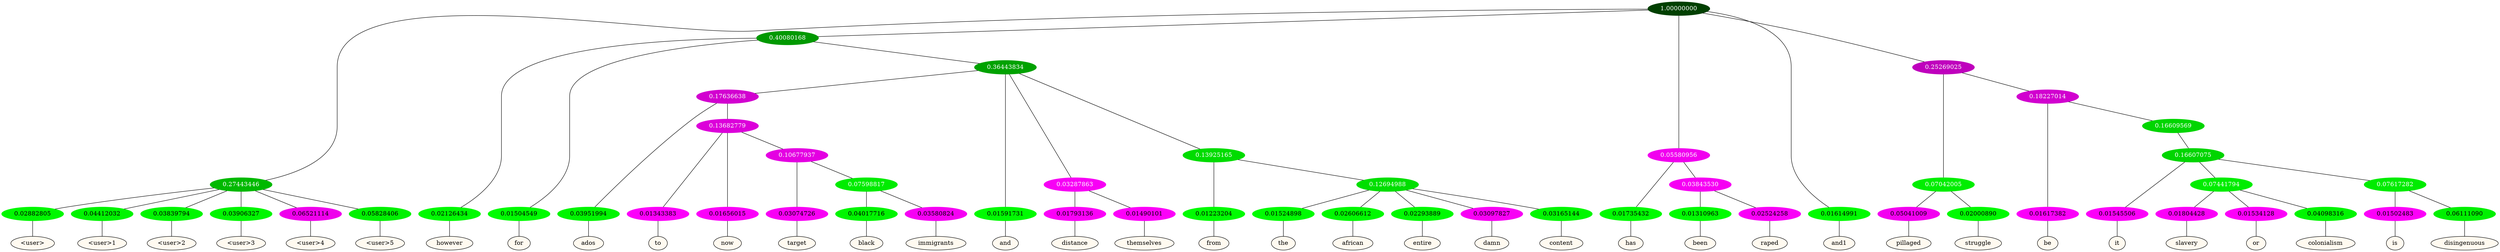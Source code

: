 graph {
	node [format=png height=0.15 nodesep=0.001 ordering=out overlap=prism overlap_scaling=0.01 ranksep=0.001 ratio=0.2 style=filled width=0.15]
	{
		rank=same
		a_w_6 [label="\<user\>" color=black fillcolor=floralwhite style="filled,solid"]
		a_w_7 [label="\<user\>1" color=black fillcolor=floralwhite style="filled,solid"]
		a_w_8 [label="\<user\>2" color=black fillcolor=floralwhite style="filled,solid"]
		a_w_9 [label="\<user\>3" color=black fillcolor=floralwhite style="filled,solid"]
		a_w_10 [label="\<user\>4" color=black fillcolor=floralwhite style="filled,solid"]
		a_w_11 [label="\<user\>5" color=black fillcolor=floralwhite style="filled,solid"]
		a_w_12 [label=however color=black fillcolor=floralwhite style="filled,solid"]
		a_w_13 [label=for color=black fillcolor=floralwhite style="filled,solid"]
		a_w_29 [label=ados color=black fillcolor=floralwhite style="filled,solid"]
		a_w_36 [label=to color=black fillcolor=floralwhite style="filled,solid"]
		a_w_37 [label=now color=black fillcolor=floralwhite style="filled,solid"]
		a_w_47 [label=target color=black fillcolor=floralwhite style="filled,solid"]
		a_w_54 [label=black color=black fillcolor=floralwhite style="filled,solid"]
		a_w_55 [label=immigrants color=black fillcolor=floralwhite style="filled,solid"]
		a_w_20 [label=and color=black fillcolor=floralwhite style="filled,solid"]
		a_w_31 [label=distance color=black fillcolor=floralwhite style="filled,solid"]
		a_w_32 [label=themselves color=black fillcolor=floralwhite style="filled,solid"]
		a_w_33 [label=from color=black fillcolor=floralwhite style="filled,solid"]
		a_w_39 [label=the color=black fillcolor=floralwhite style="filled,solid"]
		a_w_40 [label=african color=black fillcolor=floralwhite style="filled,solid"]
		a_w_41 [label=entire color=black fillcolor=floralwhite style="filled,solid"]
		a_w_42 [label=damn color=black fillcolor=floralwhite style="filled,solid"]
		a_w_43 [label=content color=black fillcolor=floralwhite style="filled,solid"]
		a_w_15 [label=has color=black fillcolor=floralwhite style="filled,solid"]
		a_w_23 [label=been color=black fillcolor=floralwhite style="filled,solid"]
		a_w_24 [label=raped color=black fillcolor=floralwhite style="filled,solid"]
		a_w_4 [label=and1 color=black fillcolor=floralwhite style="filled,solid"]
		a_w_25 [label=pillaged color=black fillcolor=floralwhite style="filled,solid"]
		a_w_26 [label=struggle color=black fillcolor=floralwhite style="filled,solid"]
		a_w_27 [label=be color=black fillcolor=floralwhite style="filled,solid"]
		a_w_44 [label=it color=black fillcolor=floralwhite style="filled,solid"]
		a_w_49 [label=slavery color=black fillcolor=floralwhite style="filled,solid"]
		a_w_50 [label=or color=black fillcolor=floralwhite style="filled,solid"]
		a_w_51 [label=colonialism color=black fillcolor=floralwhite style="filled,solid"]
		a_w_52 [label=is color=black fillcolor=floralwhite style="filled,solid"]
		a_w_53 [label=disingenuous color=black fillcolor=floralwhite style="filled,solid"]
	}
	a_n_6 -- a_w_6
	a_n_7 -- a_w_7
	a_n_8 -- a_w_8
	a_n_9 -- a_w_9
	a_n_10 -- a_w_10
	a_n_11 -- a_w_11
	a_n_12 -- a_w_12
	a_n_13 -- a_w_13
	a_n_29 -- a_w_29
	a_n_36 -- a_w_36
	a_n_37 -- a_w_37
	a_n_47 -- a_w_47
	a_n_54 -- a_w_54
	a_n_55 -- a_w_55
	a_n_20 -- a_w_20
	a_n_31 -- a_w_31
	a_n_32 -- a_w_32
	a_n_33 -- a_w_33
	a_n_39 -- a_w_39
	a_n_40 -- a_w_40
	a_n_41 -- a_w_41
	a_n_42 -- a_w_42
	a_n_43 -- a_w_43
	a_n_15 -- a_w_15
	a_n_23 -- a_w_23
	a_n_24 -- a_w_24
	a_n_4 -- a_w_4
	a_n_25 -- a_w_25
	a_n_26 -- a_w_26
	a_n_27 -- a_w_27
	a_n_44 -- a_w_44
	a_n_49 -- a_w_49
	a_n_50 -- a_w_50
	a_n_51 -- a_w_51
	a_n_52 -- a_w_52
	a_n_53 -- a_w_53
	{
		rank=same
		a_n_6 [label=0.02882805 color="0.334 1.000 0.971" fontcolor=black]
		a_n_7 [label=0.04412032 color="0.334 1.000 0.956" fontcolor=black]
		a_n_8 [label=0.03839794 color="0.334 1.000 0.962" fontcolor=black]
		a_n_9 [label=0.03906327 color="0.334 1.000 0.961" fontcolor=black]
		a_n_10 [label=0.06521114 color="0.835 1.000 0.935" fontcolor=black]
		a_n_11 [label=0.05828406 color="0.334 1.000 0.942" fontcolor=black]
		a_n_12 [label=0.02126434 color="0.334 1.000 0.979" fontcolor=black]
		a_n_13 [label=0.01504549 color="0.334 1.000 0.985" fontcolor=black]
		a_n_29 [label=0.03951994 color="0.334 1.000 0.960" fontcolor=black]
		a_n_36 [label=0.01343383 color="0.835 1.000 0.987" fontcolor=black]
		a_n_37 [label=0.01656015 color="0.835 1.000 0.983" fontcolor=black]
		a_n_47 [label=0.03074726 color="0.835 1.000 0.969" fontcolor=black]
		a_n_54 [label=0.04017716 color="0.334 1.000 0.960" fontcolor=black]
		a_n_55 [label=0.03580824 color="0.835 1.000 0.964" fontcolor=black]
		a_n_20 [label=0.01591731 color="0.334 1.000 0.984" fontcolor=black]
		a_n_31 [label=0.01793136 color="0.835 1.000 0.982" fontcolor=black]
		a_n_32 [label=0.01490101 color="0.835 1.000 0.985" fontcolor=black]
		a_n_33 [label=0.01223204 color="0.334 1.000 0.988" fontcolor=black]
		a_n_39 [label=0.01524898 color="0.334 1.000 0.985" fontcolor=black]
		a_n_40 [label=0.02606612 color="0.334 1.000 0.974" fontcolor=black]
		a_n_41 [label=0.02293889 color="0.334 1.000 0.977" fontcolor=black]
		a_n_42 [label=0.03097827 color="0.835 1.000 0.969" fontcolor=black]
		a_n_43 [label=0.03165144 color="0.334 1.000 0.968" fontcolor=black]
		a_n_15 [label=0.01735432 color="0.334 1.000 0.983" fontcolor=black]
		a_n_23 [label=0.01310963 color="0.334 1.000 0.987" fontcolor=black]
		a_n_24 [label=0.02524258 color="0.835 1.000 0.975" fontcolor=black]
		a_n_4 [label=0.01614991 color="0.334 1.000 0.984" fontcolor=black]
		a_n_25 [label=0.05041009 color="0.835 1.000 0.950" fontcolor=black]
		a_n_26 [label=0.02000890 color="0.334 1.000 0.980" fontcolor=black]
		a_n_27 [label=0.01617382 color="0.835 1.000 0.984" fontcolor=black]
		a_n_44 [label=0.01545506 color="0.835 1.000 0.985" fontcolor=black]
		a_n_49 [label=0.01804428 color="0.835 1.000 0.982" fontcolor=black]
		a_n_50 [label=0.01534128 color="0.835 1.000 0.985" fontcolor=black]
		a_n_51 [label=0.04098316 color="0.334 1.000 0.959" fontcolor=black]
		a_n_52 [label=0.01502483 color="0.835 1.000 0.985" fontcolor=black]
		a_n_53 [label=0.06111090 color="0.334 1.000 0.939" fontcolor=black]
	}
	a_n_0 [label=1.00000000 color="0.334 1.000 0.250" fontcolor=grey99]
	a_n_1 [label=0.27443446 color="0.334 1.000 0.726" fontcolor=grey99]
	a_n_0 -- a_n_1
	a_n_2 [label=0.40080168 color="0.334 1.000 0.599" fontcolor=grey99]
	a_n_0 -- a_n_2
	a_n_3 [label=0.05580956 color="0.835 1.000 0.944" fontcolor=grey99]
	a_n_0 -- a_n_3
	a_n_0 -- a_n_4
	a_n_5 [label=0.25269025 color="0.835 1.000 0.747" fontcolor=grey99]
	a_n_0 -- a_n_5
	a_n_1 -- a_n_6
	a_n_1 -- a_n_7
	a_n_1 -- a_n_8
	a_n_1 -- a_n_9
	a_n_1 -- a_n_10
	a_n_1 -- a_n_11
	a_n_2 -- a_n_12
	a_n_2 -- a_n_13
	a_n_14 [label=0.36443834 color="0.334 1.000 0.636" fontcolor=grey99]
	a_n_2 -- a_n_14
	a_n_3 -- a_n_15
	a_n_16 [label=0.03843530 color="0.835 1.000 0.962" fontcolor=grey99]
	a_n_3 -- a_n_16
	a_n_17 [label=0.07042005 color="0.334 1.000 0.930" fontcolor=grey99]
	a_n_5 -- a_n_17
	a_n_18 [label=0.18227014 color="0.835 1.000 0.818" fontcolor=grey99]
	a_n_5 -- a_n_18
	a_n_19 [label=0.17636638 color="0.835 1.000 0.824" fontcolor=grey99]
	a_n_14 -- a_n_19
	a_n_14 -- a_n_20
	a_n_21 [label=0.03287863 color="0.835 1.000 0.967" fontcolor=grey99]
	a_n_14 -- a_n_21
	a_n_22 [label=0.13925165 color="0.334 1.000 0.861" fontcolor=grey99]
	a_n_14 -- a_n_22
	a_n_16 -- a_n_23
	a_n_16 -- a_n_24
	a_n_17 -- a_n_25
	a_n_17 -- a_n_26
	a_n_18 -- a_n_27
	a_n_28 [label=0.16609569 color="0.334 1.000 0.834" fontcolor=grey99]
	a_n_18 -- a_n_28
	a_n_19 -- a_n_29
	a_n_30 [label=0.13682779 color="0.835 1.000 0.863" fontcolor=grey99]
	a_n_19 -- a_n_30
	a_n_21 -- a_n_31
	a_n_21 -- a_n_32
	a_n_22 -- a_n_33
	a_n_34 [label=0.12694988 color="0.334 1.000 0.873" fontcolor=grey99]
	a_n_22 -- a_n_34
	a_n_35 [label=0.16607075 color="0.334 1.000 0.834" fontcolor=grey99]
	a_n_28 -- a_n_35
	a_n_30 -- a_n_36
	a_n_30 -- a_n_37
	a_n_38 [label=0.10677937 color="0.835 1.000 0.893" fontcolor=grey99]
	a_n_30 -- a_n_38
	a_n_34 -- a_n_39
	a_n_34 -- a_n_40
	a_n_34 -- a_n_41
	a_n_34 -- a_n_42
	a_n_34 -- a_n_43
	a_n_35 -- a_n_44
	a_n_45 [label=0.07441794 color="0.334 1.000 0.926" fontcolor=grey99]
	a_n_35 -- a_n_45
	a_n_46 [label=0.07617282 color="0.334 1.000 0.924" fontcolor=grey99]
	a_n_35 -- a_n_46
	a_n_38 -- a_n_47
	a_n_48 [label=0.07598817 color="0.334 1.000 0.924" fontcolor=grey99]
	a_n_38 -- a_n_48
	a_n_45 -- a_n_49
	a_n_45 -- a_n_50
	a_n_45 -- a_n_51
	a_n_46 -- a_n_52
	a_n_46 -- a_n_53
	a_n_48 -- a_n_54
	a_n_48 -- a_n_55
}
